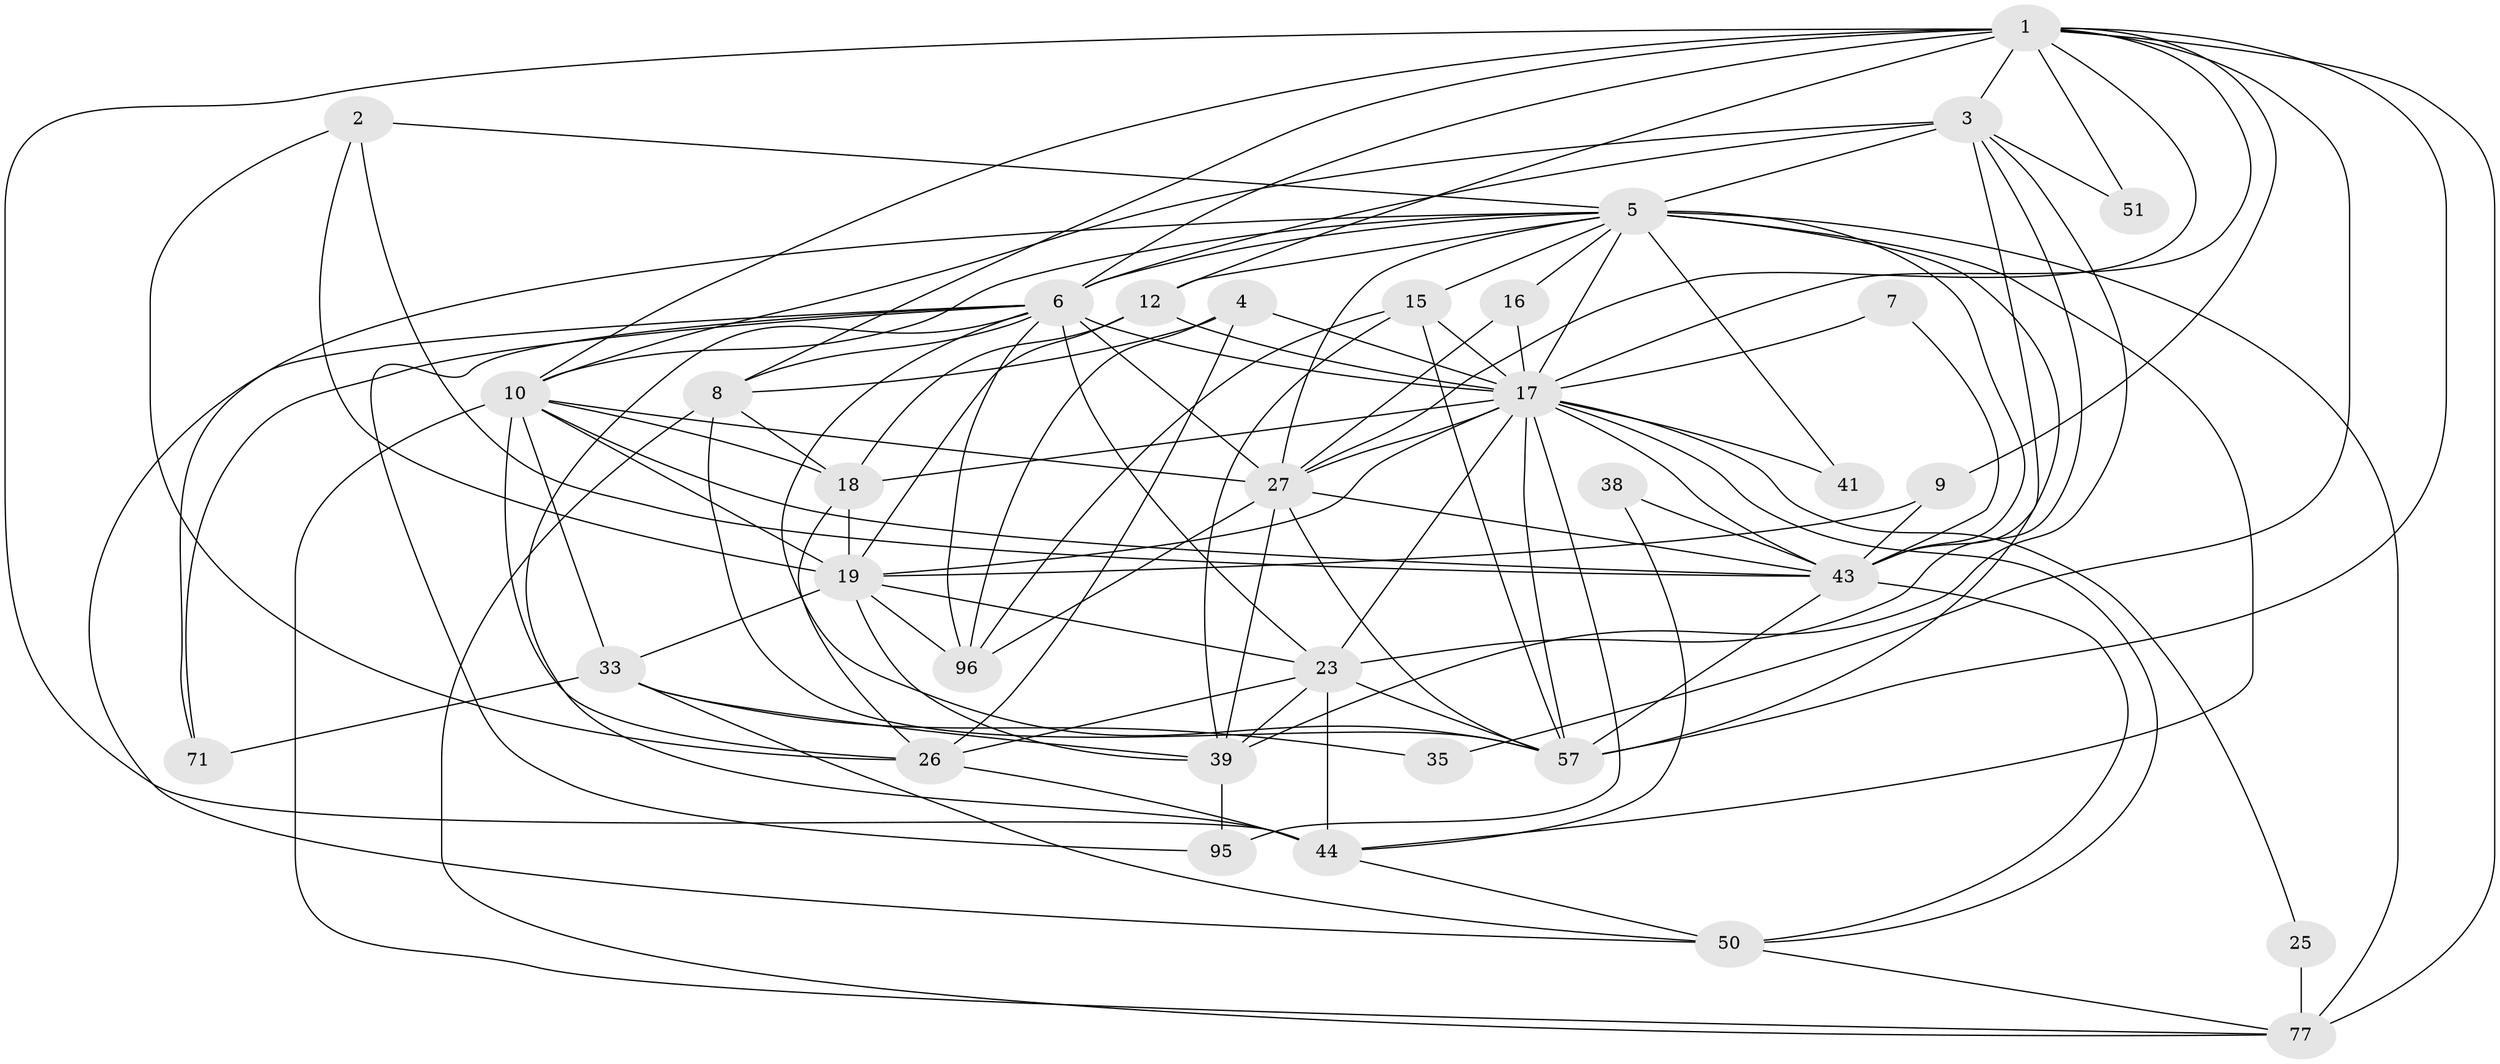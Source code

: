 // original degree distribution, {4: 0.20909090909090908, 3: 0.3090909090909091, 5: 0.10909090909090909, 7: 0.07272727272727272, 6: 0.12727272727272726, 2: 0.16363636363636364, 10: 0.00909090909090909}
// Generated by graph-tools (version 1.1) at 2025/18/03/04/25 18:18:56]
// undirected, 34 vertices, 111 edges
graph export_dot {
graph [start="1"]
  node [color=gray90,style=filled];
  1 [super="+97+45+22"];
  2 [super="+74+58"];
  3 [super="+87+11"];
  4 [super="+59+69"];
  5 [super="+34+98+14+13"];
  6 [super="+20+24+70+21"];
  7;
  8 [super="+28"];
  9;
  10 [super="+42"];
  12 [super="+102"];
  15 [super="+106+30+46"];
  16 [super="+63"];
  17 [super="+40+48+31"];
  18 [super="+47"];
  19 [super="+54+53+60+103"];
  23 [super="+86"];
  25;
  26 [super="+64"];
  27 [super="+32+36"];
  33 [super="+85"];
  35;
  38;
  39 [super="+73+79"];
  41;
  43 [super="+61+83"];
  44 [super="+66+105+72"];
  50 [super="+56"];
  51;
  57 [super="+75"];
  71;
  77 [super="+93"];
  95;
  96 [super="+109+99"];
  1 -- 51;
  1 -- 9;
  1 -- 27;
  1 -- 44;
  1 -- 6 [weight=2];
  1 -- 35;
  1 -- 8;
  1 -- 10;
  1 -- 77;
  1 -- 12;
  1 -- 3 [weight=2];
  1 -- 57 [weight=2];
  1 -- 17;
  2 -- 19;
  2 -- 5 [weight=2];
  2 -- 43;
  2 -- 26;
  3 -- 10 [weight=2];
  3 -- 23 [weight=2];
  3 -- 5 [weight=2];
  3 -- 6;
  3 -- 39;
  3 -- 43 [weight=2];
  3 -- 51;
  4 -- 8 [weight=2];
  4 -- 17 [weight=2];
  4 -- 96;
  4 -- 26 [weight=2];
  5 -- 43 [weight=2];
  5 -- 41;
  5 -- 10 [weight=2];
  5 -- 16;
  5 -- 27 [weight=2];
  5 -- 6;
  5 -- 71;
  5 -- 12;
  5 -- 44 [weight=2];
  5 -- 77 [weight=2];
  5 -- 15;
  5 -- 57 [weight=2];
  5 -- 17;
  6 -- 96;
  6 -- 71;
  6 -- 8;
  6 -- 95;
  6 -- 23 [weight=2];
  6 -- 44;
  6 -- 17 [weight=3];
  6 -- 50;
  6 -- 27;
  6 -- 57;
  7 -- 43;
  7 -- 17;
  8 -- 57;
  8 -- 18;
  8 -- 77;
  9 -- 19;
  9 -- 43;
  10 -- 27;
  10 -- 19;
  10 -- 26 [weight=2];
  10 -- 43;
  10 -- 18;
  10 -- 77;
  10 -- 33;
  12 -- 19;
  12 -- 18;
  12 -- 17;
  15 -- 96;
  15 -- 39;
  15 -- 57;
  15 -- 17 [weight=2];
  16 -- 27;
  16 -- 17;
  17 -- 41;
  17 -- 50;
  17 -- 23 [weight=2];
  17 -- 25;
  17 -- 27 [weight=3];
  17 -- 43;
  17 -- 18;
  17 -- 19;
  17 -- 57;
  17 -- 95;
  18 -- 19;
  18 -- 26;
  19 -- 39;
  19 -- 23;
  19 -- 96;
  19 -- 33;
  23 -- 44 [weight=2];
  23 -- 39;
  23 -- 26;
  23 -- 57;
  25 -- 77;
  26 -- 44;
  27 -- 96;
  27 -- 43;
  27 -- 39;
  27 -- 57;
  33 -- 50;
  33 -- 35;
  33 -- 71;
  33 -- 39;
  38 -- 44;
  38 -- 43;
  39 -- 95;
  43 -- 50;
  43 -- 57;
  44 -- 50;
  50 -- 77;
}

